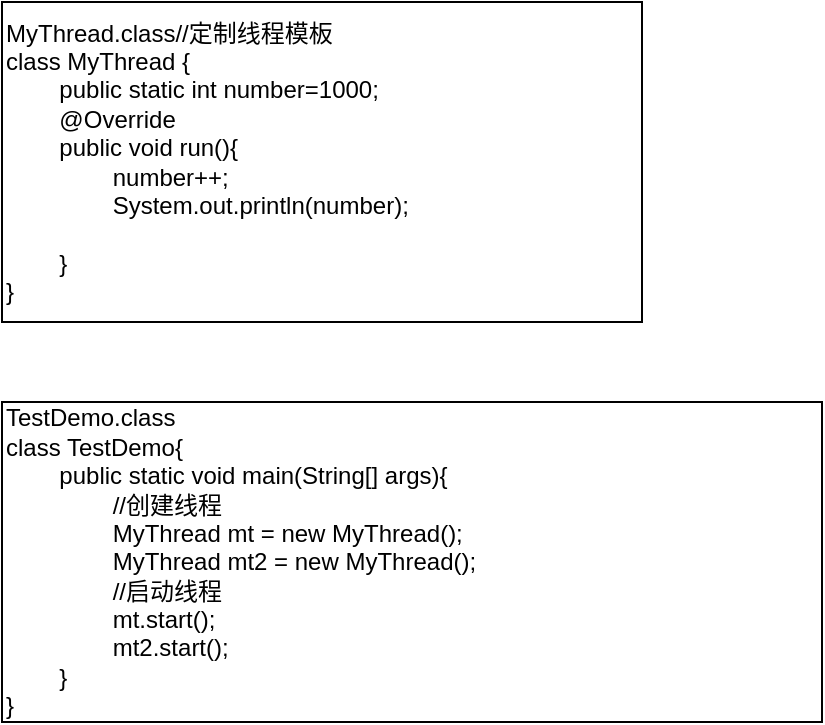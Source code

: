 <mxfile version="16.6.7" type="github"><diagram id="DjidZxaidoCCeCxOhJKQ" name="Page-1"><mxGraphModel dx="1090" dy="614" grid="1" gridSize="10" guides="1" tooltips="1" connect="1" arrows="1" fold="1" page="1" pageScale="1" pageWidth="827" pageHeight="1169" math="0" shadow="0"><root><mxCell id="0"/><mxCell id="1" parent="0"/><mxCell id="81fC7lJJxAA1G7nSmJJV-1" value="&lt;div&gt;&lt;span&gt;MyThread.class//定制线程模板&lt;/span&gt;&lt;/div&gt;&lt;div&gt;&lt;span&gt;class MyThread {&lt;/span&gt;&lt;/div&gt;&lt;div&gt;&lt;span&gt;&lt;span style=&quot;white-space: pre&quot;&gt;&#9;&lt;/span&gt;public static int number=1000;&lt;br&gt;&lt;/span&gt;&lt;/div&gt;&lt;span style=&quot;white-space: pre&quot;&gt;&lt;div&gt;&lt;span style=&quot;white-space: normal&quot;&gt;&lt;span style=&quot;white-space: pre&quot;&gt;&#9;&lt;/span&gt;@Override&lt;/span&gt;&lt;/div&gt;&lt;div&gt;&lt;/div&gt;&lt;div&gt;&lt;/div&gt;&lt;/span&gt;&lt;div&gt;&lt;span&gt;&lt;span style=&quot;white-space: pre&quot;&gt;&#9;&lt;/span&gt;public void run(){&lt;/span&gt;&lt;/div&gt;&lt;span style=&quot;white-space: pre&quot;&gt;&lt;div&gt;&lt;span style=&quot;white-space: normal&quot;&gt;&lt;span style=&quot;white-space: pre&quot;&gt;&#9;&lt;span style=&quot;white-space: pre&quot;&gt;&#9;&lt;/span&gt;n&lt;/span&gt;umber++;&lt;/span&gt;&lt;/div&gt;&lt;div&gt;&lt;span style=&quot;white-space: normal&quot;&gt;&lt;span style=&quot;white-space: pre&quot;&gt;&#9;&lt;/span&gt;&lt;span style=&quot;white-space: pre&quot;&gt;&#9;&lt;/span&gt;System.out.println(number);&lt;br&gt;&lt;/span&gt;&lt;/div&gt;&lt;div&gt;&lt;span style=&quot;white-space: normal&quot;&gt;&lt;br&gt;&lt;/span&gt;&lt;/div&gt;&lt;/span&gt;&lt;div&gt;&lt;span&gt;&lt;span style=&quot;white-space: pre&quot;&gt;&#9;&lt;/span&gt;}&lt;/span&gt;&lt;/div&gt;&lt;div&gt;&lt;span&gt;}&lt;/span&gt;&lt;/div&gt;" style="rounded=0;whiteSpace=wrap;html=1;align=left;" vertex="1" parent="1"><mxGeometry x="160" y="140" width="320" height="160" as="geometry"/></mxCell><mxCell id="81fC7lJJxAA1G7nSmJJV-2" value="&lt;div&gt;&lt;span&gt;TestDemo.class&lt;/span&gt;&lt;/div&gt;&lt;div&gt;&lt;span&gt;class TestDemo{&lt;/span&gt;&lt;/div&gt;&lt;div&gt;&lt;span&gt;&lt;span style=&quot;white-space: pre&quot;&gt;&#9;&lt;/span&gt;public static void main(String[] args){&lt;/span&gt;&lt;/div&gt;&lt;div&gt;&lt;span&gt;&lt;span style=&quot;white-space: pre&quot;&gt;&#9;&lt;/span&gt;&lt;span style=&quot;white-space: pre&quot;&gt;&#9;&lt;/span&gt;//创建线程&lt;br&gt;&lt;/span&gt;&lt;/div&gt;&lt;div&gt;&lt;span&gt;&lt;span style=&quot;white-space: pre&quot;&gt;&#9;&lt;/span&gt;&lt;span style=&quot;white-space: pre&quot;&gt;&#9;&lt;/span&gt;MyThread mt = new MyThread();&lt;br&gt;&lt;/span&gt;&lt;/div&gt;&lt;div&gt;&lt;/div&gt;&lt;div&gt;&lt;span&gt;&lt;span style=&quot;white-space: pre&quot;&gt;&#9;&lt;/span&gt;&lt;span style=&quot;white-space: pre&quot;&gt;&#9;&lt;/span&gt;MyThread mt2 = new MyThread();&lt;br&gt;&lt;/span&gt;&lt;/div&gt;&lt;div&gt;&lt;span&gt;&lt;span style=&quot;white-space: pre&quot;&gt;&#9;&lt;/span&gt;&lt;span style=&quot;white-space: pre&quot;&gt;&#9;&lt;/span&gt;//启动线程&lt;br&gt;&lt;/span&gt;&lt;/div&gt;&lt;div&gt;&lt;span style=&quot;white-space: pre&quot;&gt;&#9;&lt;/span&gt;&lt;span style=&quot;white-space: pre&quot;&gt;&#9;&lt;/span&gt;mt.start();&lt;br&gt;&lt;/div&gt;&lt;div&gt;&lt;span style=&quot;white-space: pre&quot;&gt;&#9;&lt;/span&gt;&lt;span style=&quot;white-space: pre&quot;&gt;&#9;&lt;/span&gt;mt2.start();&lt;br&gt;&lt;/div&gt;&lt;div&gt;&lt;span&gt;&lt;span style=&quot;white-space: pre&quot;&gt;&#9;&lt;/span&gt;}&lt;/span&gt;&lt;/div&gt;&lt;div&gt;&lt;/div&gt;&lt;div&gt;&lt;span&gt;}&lt;/span&gt;&lt;/div&gt;" style="rounded=0;whiteSpace=wrap;html=1;align=left;" vertex="1" parent="1"><mxGeometry x="160" y="340" width="410" height="160" as="geometry"/></mxCell></root></mxGraphModel></diagram></mxfile>